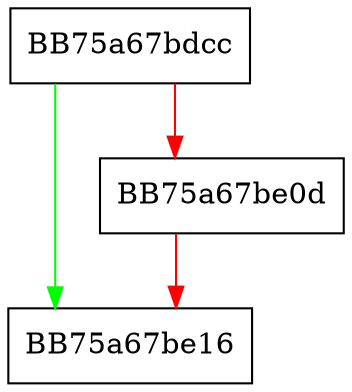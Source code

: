 digraph _add_comma {
  node [shape="box"];
  graph [splines=ortho];
  BB75a67bdcc -> BB75a67be16 [color="green"];
  BB75a67bdcc -> BB75a67be0d [color="red"];
  BB75a67be0d -> BB75a67be16 [color="red"];
}